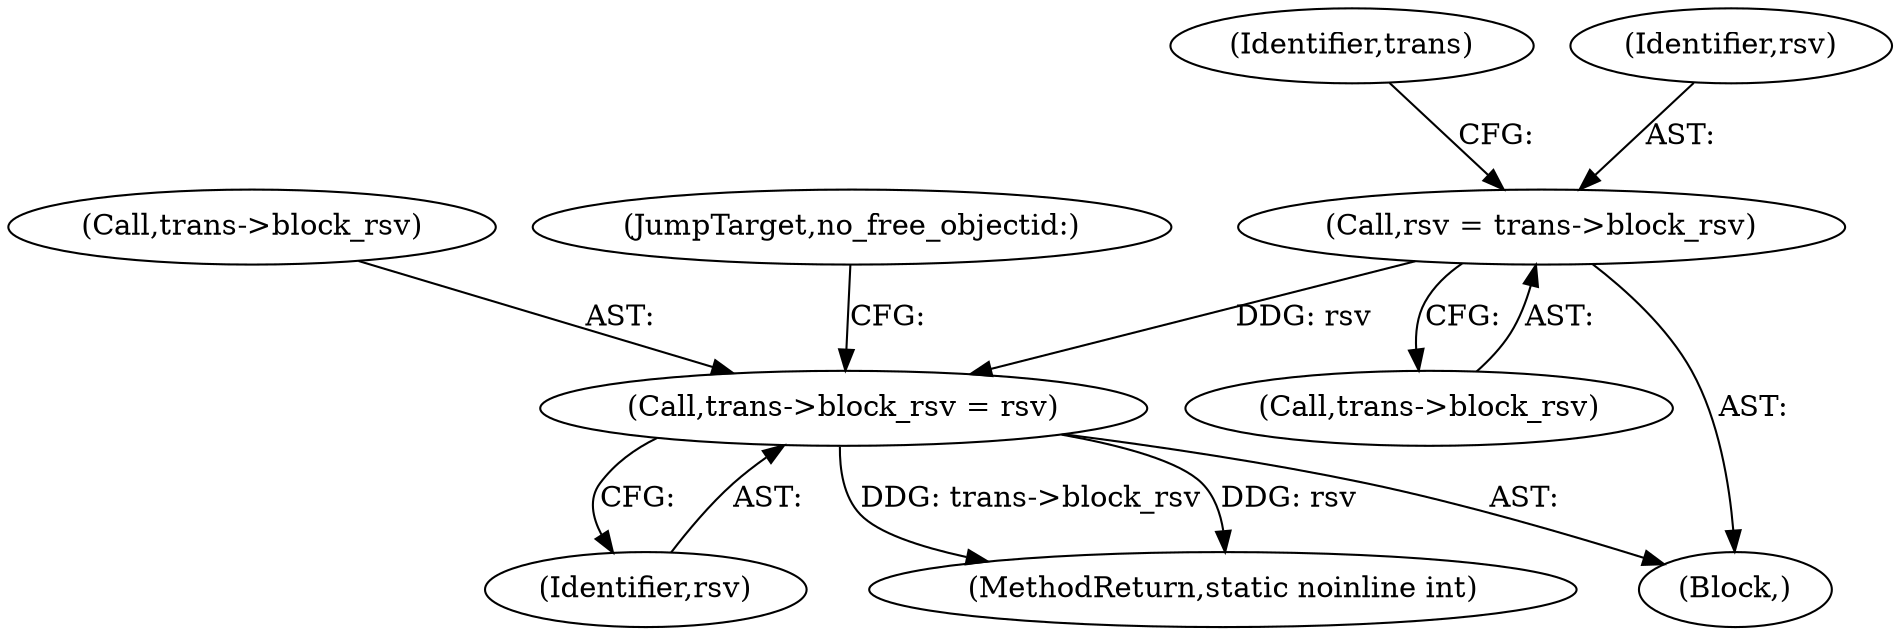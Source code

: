 digraph "0_linux_9c52057c698fb96f8f07e7a4bcf4801a092bda89_2@pointer" {
"1000275" [label="(Call,rsv = trans->block_rsv)"];
"1000752" [label="(Call,trans->block_rsv = rsv)"];
"1000752" [label="(Call,trans->block_rsv = rsv)"];
"1000753" [label="(Call,trans->block_rsv)"];
"1000757" [label="(JumpTarget,no_free_objectid:)"];
"1000275" [label="(Call,rsv = trans->block_rsv)"];
"1000114" [label="(Block,)"];
"1000756" [label="(Identifier,rsv)"];
"1000776" [label="(MethodReturn,static noinline int)"];
"1000277" [label="(Call,trans->block_rsv)"];
"1000282" [label="(Identifier,trans)"];
"1000276" [label="(Identifier,rsv)"];
"1000275" -> "1000114"  [label="AST: "];
"1000275" -> "1000277"  [label="CFG: "];
"1000276" -> "1000275"  [label="AST: "];
"1000277" -> "1000275"  [label="AST: "];
"1000282" -> "1000275"  [label="CFG: "];
"1000275" -> "1000752"  [label="DDG: rsv"];
"1000752" -> "1000114"  [label="AST: "];
"1000752" -> "1000756"  [label="CFG: "];
"1000753" -> "1000752"  [label="AST: "];
"1000756" -> "1000752"  [label="AST: "];
"1000757" -> "1000752"  [label="CFG: "];
"1000752" -> "1000776"  [label="DDG: trans->block_rsv"];
"1000752" -> "1000776"  [label="DDG: rsv"];
}
